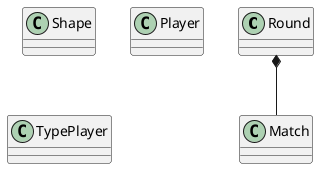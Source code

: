 @startuml

class Round {

}

class Match {

}

class Shape {

}

class Player{

}

class TypePlayer {

}

Round *-- Match


@enduml